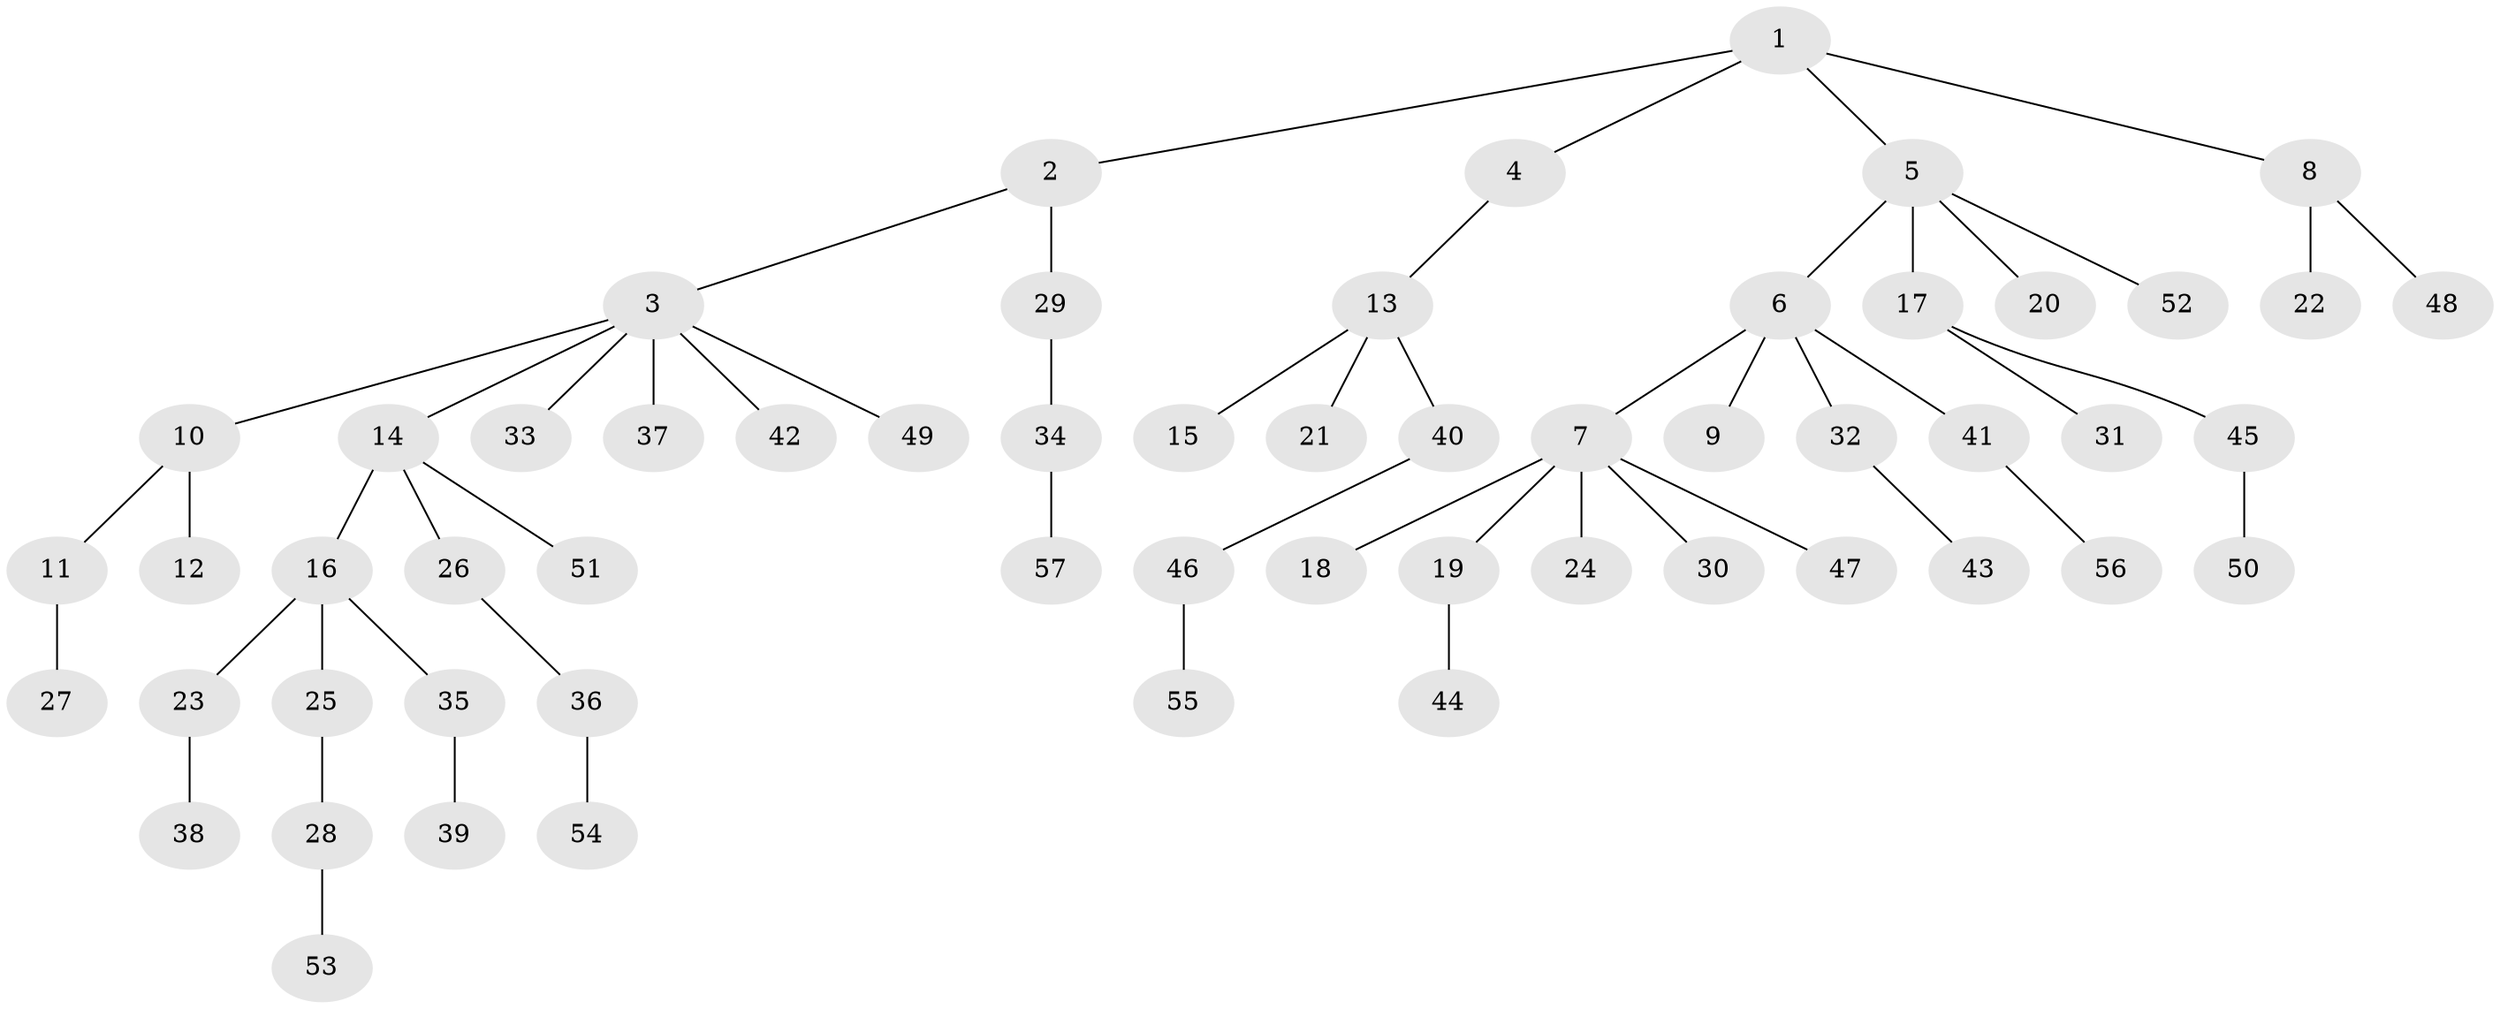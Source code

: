 // coarse degree distribution, {7: 0.02631578947368421, 3: 0.05263157894736842, 6: 0.02631578947368421, 2: 0.21052631578947367, 4: 0.07894736842105263, 5: 0.02631578947368421, 1: 0.5789473684210527}
// Generated by graph-tools (version 1.1) at 2025/52/02/27/25 19:52:10]
// undirected, 57 vertices, 56 edges
graph export_dot {
graph [start="1"]
  node [color=gray90,style=filled];
  1;
  2;
  3;
  4;
  5;
  6;
  7;
  8;
  9;
  10;
  11;
  12;
  13;
  14;
  15;
  16;
  17;
  18;
  19;
  20;
  21;
  22;
  23;
  24;
  25;
  26;
  27;
  28;
  29;
  30;
  31;
  32;
  33;
  34;
  35;
  36;
  37;
  38;
  39;
  40;
  41;
  42;
  43;
  44;
  45;
  46;
  47;
  48;
  49;
  50;
  51;
  52;
  53;
  54;
  55;
  56;
  57;
  1 -- 2;
  1 -- 4;
  1 -- 5;
  1 -- 8;
  2 -- 3;
  2 -- 29;
  3 -- 10;
  3 -- 14;
  3 -- 33;
  3 -- 37;
  3 -- 42;
  3 -- 49;
  4 -- 13;
  5 -- 6;
  5 -- 17;
  5 -- 20;
  5 -- 52;
  6 -- 7;
  6 -- 9;
  6 -- 32;
  6 -- 41;
  7 -- 18;
  7 -- 19;
  7 -- 24;
  7 -- 30;
  7 -- 47;
  8 -- 22;
  8 -- 48;
  10 -- 11;
  10 -- 12;
  11 -- 27;
  13 -- 15;
  13 -- 21;
  13 -- 40;
  14 -- 16;
  14 -- 26;
  14 -- 51;
  16 -- 23;
  16 -- 25;
  16 -- 35;
  17 -- 31;
  17 -- 45;
  19 -- 44;
  23 -- 38;
  25 -- 28;
  26 -- 36;
  28 -- 53;
  29 -- 34;
  32 -- 43;
  34 -- 57;
  35 -- 39;
  36 -- 54;
  40 -- 46;
  41 -- 56;
  45 -- 50;
  46 -- 55;
}

